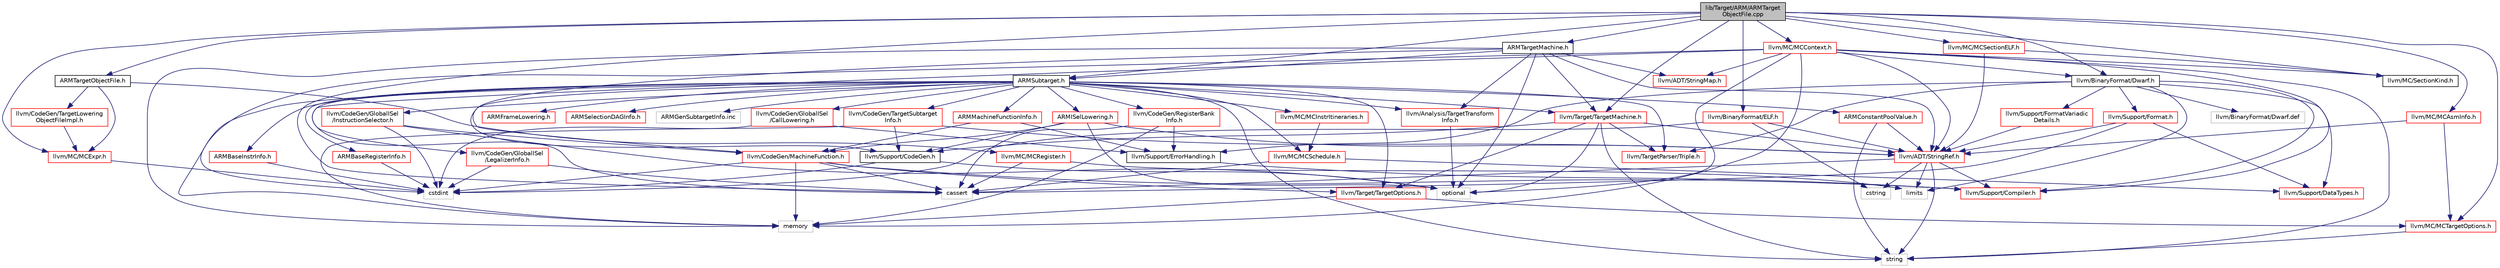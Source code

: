 digraph "lib/Target/ARM/ARMTargetObjectFile.cpp"
{
 // LATEX_PDF_SIZE
  bgcolor="transparent";
  edge [fontname="Helvetica",fontsize="10",labelfontname="Helvetica",labelfontsize="10"];
  node [fontname="Helvetica",fontsize="10",shape=record];
  Node1 [label="lib/Target/ARM/ARMTarget\lObjectFile.cpp",height=0.2,width=0.4,color="black", fillcolor="grey75", style="filled", fontcolor="black",tooltip=" "];
  Node1 -> Node2 [color="midnightblue",fontsize="10",style="solid",fontname="Helvetica"];
  Node2 [label="ARMTargetObjectFile.h",height=0.2,width=0.4,color="black",URL="$ARMTargetObjectFile_8h.html",tooltip=" "];
  Node2 -> Node3 [color="midnightblue",fontsize="10",style="solid",fontname="Helvetica"];
  Node3 [label="llvm/CodeGen/TargetLowering\lObjectFileImpl.h",height=0.2,width=0.4,color="red",URL="$TargetLoweringObjectFileImpl_8h.html",tooltip=" "];
  Node3 -> Node28 [color="midnightblue",fontsize="10",style="solid",fontname="Helvetica"];
  Node28 [label="llvm/MC/MCExpr.h",height=0.2,width=0.4,color="red",URL="$MCExpr_8h.html",tooltip=" "];
  Node28 -> Node7 [color="midnightblue",fontsize="10",style="solid",fontname="Helvetica"];
  Node7 [label="cstdint",height=0.2,width=0.4,color="grey75",tooltip=" "];
  Node2 -> Node28 [color="midnightblue",fontsize="10",style="solid",fontname="Helvetica"];
  Node2 -> Node85 [color="midnightblue",fontsize="10",style="solid",fontname="Helvetica"];
  Node85 [label="llvm/MC/MCRegister.h",height=0.2,width=0.4,color="red",URL="$MCRegister_8h.html",tooltip=" "];
  Node85 -> Node18 [color="midnightblue",fontsize="10",style="solid",fontname="Helvetica"];
  Node18 [label="cassert",height=0.2,width=0.4,color="grey75",tooltip=" "];
  Node85 -> Node36 [color="midnightblue",fontsize="10",style="solid",fontname="Helvetica"];
  Node36 [label="limits",height=0.2,width=0.4,color="grey75",tooltip=" "];
  Node1 -> Node86 [color="midnightblue",fontsize="10",style="solid",fontname="Helvetica"];
  Node86 [label="ARMSubtarget.h",height=0.2,width=0.4,color="black",URL="$ARMSubtarget_8h.html",tooltip=" "];
  Node86 -> Node87 [color="midnightblue",fontsize="10",style="solid",fontname="Helvetica"];
  Node87 [label="ARMBaseInstrInfo.h",height=0.2,width=0.4,color="red",URL="$ARMBaseInstrInfo_8h.html",tooltip=" "];
  Node87 -> Node7 [color="midnightblue",fontsize="10",style="solid",fontname="Helvetica"];
  Node86 -> Node251 [color="midnightblue",fontsize="10",style="solid",fontname="Helvetica"];
  Node251 [label="ARMBaseRegisterInfo.h",height=0.2,width=0.4,color="red",URL="$ARMBaseRegisterInfo_8h.html",tooltip=" "];
  Node251 -> Node7 [color="midnightblue",fontsize="10",style="solid",fontname="Helvetica"];
  Node86 -> Node252 [color="midnightblue",fontsize="10",style="solid",fontname="Helvetica"];
  Node252 [label="ARMConstantPoolValue.h",height=0.2,width=0.4,color="red",URL="$ARMConstantPoolValue_8h.html",tooltip=" "];
  Node252 -> Node75 [color="midnightblue",fontsize="10",style="solid",fontname="Helvetica"];
  Node75 [label="llvm/ADT/StringRef.h",height=0.2,width=0.4,color="red",URL="$StringRef_8h.html",tooltip=" "];
  Node75 -> Node8 [color="midnightblue",fontsize="10",style="solid",fontname="Helvetica"];
  Node8 [label="llvm/Support/Compiler.h",height=0.2,width=0.4,color="red",URL="$Compiler_8h.html",tooltip=" "];
  Node75 -> Node18 [color="midnightblue",fontsize="10",style="solid",fontname="Helvetica"];
  Node75 -> Node24 [color="midnightblue",fontsize="10",style="solid",fontname="Helvetica"];
  Node24 [label="cstring",height=0.2,width=0.4,color="grey75",tooltip=" "];
  Node75 -> Node36 [color="midnightblue",fontsize="10",style="solid",fontname="Helvetica"];
  Node75 -> Node65 [color="midnightblue",fontsize="10",style="solid",fontname="Helvetica"];
  Node65 [label="string",height=0.2,width=0.4,color="grey75",tooltip=" "];
  Node252 -> Node65 [color="midnightblue",fontsize="10",style="solid",fontname="Helvetica"];
  Node86 -> Node254 [color="midnightblue",fontsize="10",style="solid",fontname="Helvetica"];
  Node254 [label="ARMFrameLowering.h",height=0.2,width=0.4,color="red",URL="$ARMFrameLowering_8h.html",tooltip=" "];
  Node86 -> Node256 [color="midnightblue",fontsize="10",style="solid",fontname="Helvetica"];
  Node256 [label="ARMISelLowering.h",height=0.2,width=0.4,color="red",URL="$ARMISelLowering_8h.html",tooltip=" "];
  Node256 -> Node75 [color="midnightblue",fontsize="10",style="solid",fontname="Helvetica"];
  Node256 -> Node171 [color="midnightblue",fontsize="10",style="solid",fontname="Helvetica"];
  Node171 [label="llvm/CodeGen/MachineFunction.h",height=0.2,width=0.4,color="red",URL="$MachineFunction_8h.html",tooltip=" "];
  Node171 -> Node8 [color="midnightblue",fontsize="10",style="solid",fontname="Helvetica"];
  Node171 -> Node175 [color="midnightblue",fontsize="10",style="solid",fontname="Helvetica"];
  Node175 [label="llvm/Target/TargetOptions.h",height=0.2,width=0.4,color="red",URL="$TargetOptions_8h.html",tooltip=" "];
  Node175 -> Node176 [color="midnightblue",fontsize="10",style="solid",fontname="Helvetica"];
  Node176 [label="llvm/MC/MCTargetOptions.h",height=0.2,width=0.4,color="red",URL="$MCTargetOptions_8h.html",tooltip=" "];
  Node176 -> Node65 [color="midnightblue",fontsize="10",style="solid",fontname="Helvetica"];
  Node175 -> Node51 [color="midnightblue",fontsize="10",style="solid",fontname="Helvetica"];
  Node51 [label="memory",height=0.2,width=0.4,color="grey75",tooltip=" "];
  Node171 -> Node18 [color="midnightblue",fontsize="10",style="solid",fontname="Helvetica"];
  Node171 -> Node7 [color="midnightblue",fontsize="10",style="solid",fontname="Helvetica"];
  Node171 -> Node51 [color="midnightblue",fontsize="10",style="solid",fontname="Helvetica"];
  Node256 -> Node184 [color="midnightblue",fontsize="10",style="solid",fontname="Helvetica"];
  Node184 [label="llvm/Support/CodeGen.h",height=0.2,width=0.4,color="black",URL="$CodeGen_8h.html",tooltip=" "];
  Node184 -> Node7 [color="midnightblue",fontsize="10",style="solid",fontname="Helvetica"];
  Node184 -> Node43 [color="midnightblue",fontsize="10",style="solid",fontname="Helvetica"];
  Node43 [label="optional",height=0.2,width=0.4,color="grey75",tooltip=" "];
  Node256 -> Node43 [color="midnightblue",fontsize="10",style="solid",fontname="Helvetica"];
  Node86 -> Node292 [color="midnightblue",fontsize="10",style="solid",fontname="Helvetica"];
  Node292 [label="ARMMachineFunctionInfo.h",height=0.2,width=0.4,color="red",URL="$ARMMachineFunctionInfo_8h.html",tooltip=" "];
  Node292 -> Node171 [color="midnightblue",fontsize="10",style="solid",fontname="Helvetica"];
  Node292 -> Node39 [color="midnightblue",fontsize="10",style="solid",fontname="Helvetica"];
  Node39 [label="llvm/Support/ErrorHandling.h",height=0.2,width=0.4,color="black",URL="$Support_2ErrorHandling_8h.html",tooltip=" "];
  Node39 -> Node8 [color="midnightblue",fontsize="10",style="solid",fontname="Helvetica"];
  Node86 -> Node293 [color="midnightblue",fontsize="10",style="solid",fontname="Helvetica"];
  Node293 [label="ARMSelectionDAGInfo.h",height=0.2,width=0.4,color="red",URL="$ARMSelectionDAGInfo_8h.html",tooltip=" "];
  Node86 -> Node296 [color="midnightblue",fontsize="10",style="solid",fontname="Helvetica"];
  Node296 [label="llvm/Analysis/TargetTransform\lInfo.h",height=0.2,width=0.4,color="red",URL="$TargetTransformInfo_8h.html",tooltip=" "];
  Node296 -> Node43 [color="midnightblue",fontsize="10",style="solid",fontname="Helvetica"];
  Node86 -> Node299 [color="midnightblue",fontsize="10",style="solid",fontname="Helvetica"];
  Node299 [label="llvm/CodeGen/GlobalISel\l/CallLowering.h",height=0.2,width=0.4,color="red",URL="$CallLowering_8h.html",tooltip=" "];
  Node299 -> Node39 [color="midnightblue",fontsize="10",style="solid",fontname="Helvetica"];
  Node299 -> Node7 [color="midnightblue",fontsize="10",style="solid",fontname="Helvetica"];
  Node86 -> Node300 [color="midnightblue",fontsize="10",style="solid",fontname="Helvetica"];
  Node300 [label="llvm/CodeGen/GlobalISel\l/InstructionSelector.h",height=0.2,width=0.4,color="red",URL="$InstructionSelector_8h.html",tooltip=" "];
  Node300 -> Node171 [color="midnightblue",fontsize="10",style="solid",fontname="Helvetica"];
  Node300 -> Node7 [color="midnightblue",fontsize="10",style="solid",fontname="Helvetica"];
  Node300 -> Node43 [color="midnightblue",fontsize="10",style="solid",fontname="Helvetica"];
  Node86 -> Node301 [color="midnightblue",fontsize="10",style="solid",fontname="Helvetica"];
  Node301 [label="llvm/CodeGen/GlobalISel\l/LegalizerInfo.h",height=0.2,width=0.4,color="red",URL="$LegalizerInfo_8h.html",tooltip=" "];
  Node301 -> Node18 [color="midnightblue",fontsize="10",style="solid",fontname="Helvetica"];
  Node301 -> Node7 [color="midnightblue",fontsize="10",style="solid",fontname="Helvetica"];
  Node86 -> Node171 [color="midnightblue",fontsize="10",style="solid",fontname="Helvetica"];
  Node86 -> Node304 [color="midnightblue",fontsize="10",style="solid",fontname="Helvetica"];
  Node304 [label="llvm/CodeGen/RegisterBank\lInfo.h",height=0.2,width=0.4,color="red",URL="$RegisterBankInfo_8h.html",tooltip=" "];
  Node304 -> Node39 [color="midnightblue",fontsize="10",style="solid",fontname="Helvetica"];
  Node304 -> Node18 [color="midnightblue",fontsize="10",style="solid",fontname="Helvetica"];
  Node304 -> Node51 [color="midnightblue",fontsize="10",style="solid",fontname="Helvetica"];
  Node86 -> Node208 [color="midnightblue",fontsize="10",style="solid",fontname="Helvetica"];
  Node208 [label="llvm/CodeGen/TargetSubtarget\lInfo.h",height=0.2,width=0.4,color="red",URL="$TargetSubtargetInfo_8h.html",tooltip=" "];
  Node208 -> Node75 [color="midnightblue",fontsize="10",style="solid",fontname="Helvetica"];
  Node208 -> Node184 [color="midnightblue",fontsize="10",style="solid",fontname="Helvetica"];
  Node208 -> Node51 [color="midnightblue",fontsize="10",style="solid",fontname="Helvetica"];
  Node86 -> Node226 [color="midnightblue",fontsize="10",style="solid",fontname="Helvetica"];
  Node226 [label="llvm/MC/MCInstrItineraries.h",height=0.2,width=0.4,color="red",URL="$MCInstrItineraries_8h.html",tooltip=" "];
  Node226 -> Node227 [color="midnightblue",fontsize="10",style="solid",fontname="Helvetica"];
  Node227 [label="llvm/MC/MCSchedule.h",height=0.2,width=0.4,color="red",URL="$MCSchedule_8h.html",tooltip=" "];
  Node227 -> Node13 [color="midnightblue",fontsize="10",style="solid",fontname="Helvetica"];
  Node13 [label="llvm/Support/DataTypes.h",height=0.2,width=0.4,color="red",URL="$Support_2DataTypes_8h.html",tooltip=" "];
  Node227 -> Node18 [color="midnightblue",fontsize="10",style="solid",fontname="Helvetica"];
  Node86 -> Node227 [color="midnightblue",fontsize="10",style="solid",fontname="Helvetica"];
  Node86 -> Node305 [color="midnightblue",fontsize="10",style="solid",fontname="Helvetica"];
  Node305 [label="llvm/Target/TargetMachine.h",height=0.2,width=0.4,color="red",URL="$Target_2TargetMachine_8h.html",tooltip=" "];
  Node305 -> Node75 [color="midnightblue",fontsize="10",style="solid",fontname="Helvetica"];
  Node305 -> Node184 [color="midnightblue",fontsize="10",style="solid",fontname="Helvetica"];
  Node305 -> Node175 [color="midnightblue",fontsize="10",style="solid",fontname="Helvetica"];
  Node305 -> Node83 [color="midnightblue",fontsize="10",style="solid",fontname="Helvetica"];
  Node83 [label="llvm/TargetParser/Triple.h",height=0.2,width=0.4,color="red",URL="$Triple_8h.html",tooltip=" "];
  Node305 -> Node43 [color="midnightblue",fontsize="10",style="solid",fontname="Helvetica"];
  Node305 -> Node65 [color="midnightblue",fontsize="10",style="solid",fontname="Helvetica"];
  Node86 -> Node175 [color="midnightblue",fontsize="10",style="solid",fontname="Helvetica"];
  Node86 -> Node83 [color="midnightblue",fontsize="10",style="solid",fontname="Helvetica"];
  Node86 -> Node51 [color="midnightblue",fontsize="10",style="solid",fontname="Helvetica"];
  Node86 -> Node65 [color="midnightblue",fontsize="10",style="solid",fontname="Helvetica"];
  Node86 -> Node93 [color="midnightblue",fontsize="10",style="solid",fontname="Helvetica"];
  Node93 [label="ARMGenSubtargetInfo.inc",height=0.2,width=0.4,color="grey75",tooltip=" "];
  Node1 -> Node309 [color="midnightblue",fontsize="10",style="solid",fontname="Helvetica"];
  Node309 [label="ARMTargetMachine.h",height=0.2,width=0.4,color="black",URL="$ARMTargetMachine_8h.html",tooltip=" "];
  Node309 -> Node86 [color="midnightblue",fontsize="10",style="solid",fontname="Helvetica"];
  Node309 -> Node113 [color="midnightblue",fontsize="10",style="solid",fontname="Helvetica"];
  Node113 [label="llvm/ADT/StringMap.h",height=0.2,width=0.4,color="red",URL="$ADT_2StringMap_8h.html",tooltip=" "];
  Node309 -> Node75 [color="midnightblue",fontsize="10",style="solid",fontname="Helvetica"];
  Node309 -> Node296 [color="midnightblue",fontsize="10",style="solid",fontname="Helvetica"];
  Node309 -> Node184 [color="midnightblue",fontsize="10",style="solid",fontname="Helvetica"];
  Node309 -> Node305 [color="midnightblue",fontsize="10",style="solid",fontname="Helvetica"];
  Node309 -> Node51 [color="midnightblue",fontsize="10",style="solid",fontname="Helvetica"];
  Node309 -> Node43 [color="midnightblue",fontsize="10",style="solid",fontname="Helvetica"];
  Node1 -> Node310 [color="midnightblue",fontsize="10",style="solid",fontname="Helvetica"];
  Node310 [label="llvm/BinaryFormat/Dwarf.h",height=0.2,width=0.4,color="black",URL="$Dwarf_8h.html",tooltip=" "];
  Node310 -> Node8 [color="midnightblue",fontsize="10",style="solid",fontname="Helvetica"];
  Node310 -> Node13 [color="midnightblue",fontsize="10",style="solid",fontname="Helvetica"];
  Node310 -> Node39 [color="midnightblue",fontsize="10",style="solid",fontname="Helvetica"];
  Node310 -> Node160 [color="midnightblue",fontsize="10",style="solid",fontname="Helvetica"];
  Node160 [label="llvm/Support/Format.h",height=0.2,width=0.4,color="red",URL="$Format_8h.html",tooltip=" "];
  Node160 -> Node75 [color="midnightblue",fontsize="10",style="solid",fontname="Helvetica"];
  Node160 -> Node13 [color="midnightblue",fontsize="10",style="solid",fontname="Helvetica"];
  Node160 -> Node18 [color="midnightblue",fontsize="10",style="solid",fontname="Helvetica"];
  Node310 -> Node311 [color="midnightblue",fontsize="10",style="solid",fontname="Helvetica"];
  Node311 [label="llvm/Support/FormatVariadic\lDetails.h",height=0.2,width=0.4,color="red",URL="$FormatVariadicDetails_8h.html",tooltip=" "];
  Node311 -> Node75 [color="midnightblue",fontsize="10",style="solid",fontname="Helvetica"];
  Node310 -> Node83 [color="midnightblue",fontsize="10",style="solid",fontname="Helvetica"];
  Node310 -> Node36 [color="midnightblue",fontsize="10",style="solid",fontname="Helvetica"];
  Node310 -> Node312 [color="midnightblue",fontsize="10",style="solid",fontname="Helvetica"];
  Node312 [label="llvm/BinaryFormat/Dwarf.def",height=0.2,width=0.4,color="grey75",tooltip=" "];
  Node1 -> Node313 [color="midnightblue",fontsize="10",style="solid",fontname="Helvetica"];
  Node313 [label="llvm/BinaryFormat/ELF.h",height=0.2,width=0.4,color="red",URL="$BinaryFormat_2ELF_8h.html",tooltip=" "];
  Node313 -> Node75 [color="midnightblue",fontsize="10",style="solid",fontname="Helvetica"];
  Node313 -> Node7 [color="midnightblue",fontsize="10",style="solid",fontname="Helvetica"];
  Node313 -> Node24 [color="midnightblue",fontsize="10",style="solid",fontname="Helvetica"];
  Node1 -> Node337 [color="midnightblue",fontsize="10",style="solid",fontname="Helvetica"];
  Node337 [label="llvm/MC/MCAsmInfo.h",height=0.2,width=0.4,color="red",URL="$MCAsmInfo_8h.html",tooltip=" "];
  Node337 -> Node75 [color="midnightblue",fontsize="10",style="solid",fontname="Helvetica"];
  Node337 -> Node176 [color="midnightblue",fontsize="10",style="solid",fontname="Helvetica"];
  Node1 -> Node339 [color="midnightblue",fontsize="10",style="solid",fontname="Helvetica"];
  Node339 [label="llvm/MC/MCContext.h",height=0.2,width=0.4,color="red",URL="$MCContext_8h.html",tooltip=" "];
  Node339 -> Node113 [color="midnightblue",fontsize="10",style="solid",fontname="Helvetica"];
  Node339 -> Node75 [color="midnightblue",fontsize="10",style="solid",fontname="Helvetica"];
  Node339 -> Node310 [color="midnightblue",fontsize="10",style="solid",fontname="Helvetica"];
  Node339 -> Node80 [color="midnightblue",fontsize="10",style="solid",fontname="Helvetica"];
  Node80 [label="llvm/MC/SectionKind.h",height=0.2,width=0.4,color="black",URL="$SectionKind_8h.html",tooltip=" "];
  Node339 -> Node8 [color="midnightblue",fontsize="10",style="solid",fontname="Helvetica"];
  Node339 -> Node18 [color="midnightblue",fontsize="10",style="solid",fontname="Helvetica"];
  Node339 -> Node7 [color="midnightblue",fontsize="10",style="solid",fontname="Helvetica"];
  Node339 -> Node51 [color="midnightblue",fontsize="10",style="solid",fontname="Helvetica"];
  Node339 -> Node43 [color="midnightblue",fontsize="10",style="solid",fontname="Helvetica"];
  Node339 -> Node65 [color="midnightblue",fontsize="10",style="solid",fontname="Helvetica"];
  Node1 -> Node28 [color="midnightblue",fontsize="10",style="solid",fontname="Helvetica"];
  Node1 -> Node348 [color="midnightblue",fontsize="10",style="solid",fontname="Helvetica"];
  Node348 [label="llvm/MC/MCSectionELF.h",height=0.2,width=0.4,color="red",URL="$MCSectionELF_8h.html",tooltip=" "];
  Node348 -> Node75 [color="midnightblue",fontsize="10",style="solid",fontname="Helvetica"];
  Node348 -> Node80 [color="midnightblue",fontsize="10",style="solid",fontname="Helvetica"];
  Node1 -> Node176 [color="midnightblue",fontsize="10",style="solid",fontname="Helvetica"];
  Node1 -> Node80 [color="midnightblue",fontsize="10",style="solid",fontname="Helvetica"];
  Node1 -> Node305 [color="midnightblue",fontsize="10",style="solid",fontname="Helvetica"];
  Node1 -> Node18 [color="midnightblue",fontsize="10",style="solid",fontname="Helvetica"];
}
